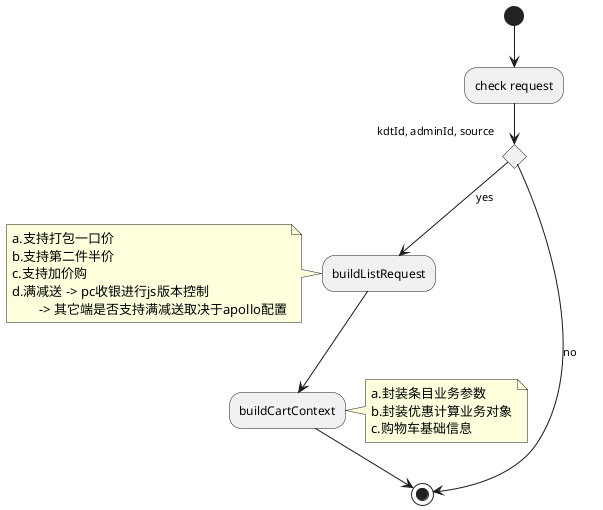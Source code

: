 @startuml
(*)  --> "check request"
If "kdtId, adminId, source" then
--> [yes] "buildListRequest"

note left
a.支持打包一口价
b.支持第二件半价
c.支持加价购
d.满减送 -> pc收银进行js版本控制
        -> 其它端是否支持满减送取决于apollo配置
end note

else
--> [no] (*)
Endif

buildListRequest --> buildCartContext
note left
a.封装条目业务参数
b.封装优惠计算业务对象
c.购物车基础信息
end note

buildCartContext --> (*)

@enduml


/'
@startuml
(*)  --> "check request"
If "input is verbose" then
--> [Yes] "turn on verbosity"
--> "run command"
else
--> "run command"
Endif
-->(*)
@enduml
'/